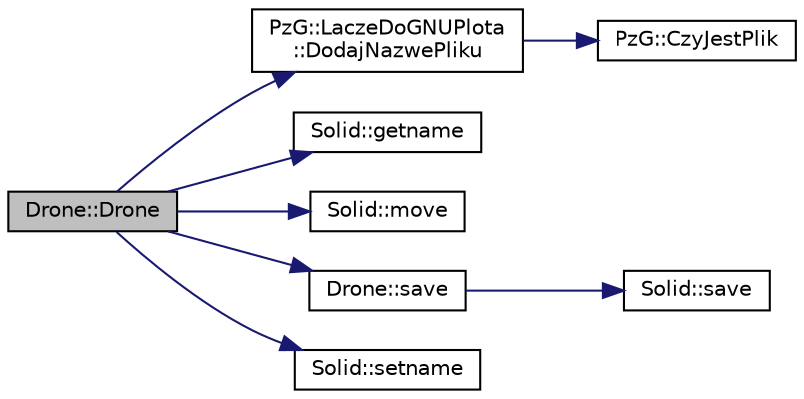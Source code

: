 digraph "Drone::Drone"
{
 // LATEX_PDF_SIZE
  edge [fontname="Helvetica",fontsize="10",labelfontname="Helvetica",labelfontsize="10"];
  node [fontname="Helvetica",fontsize="10",shape=record];
  rankdir="LR";
  Node1 [label="Drone::Drone",height=0.2,width=0.4,color="black", fillcolor="grey75", style="filled", fontcolor="black",tooltip=" "];
  Node1 -> Node2 [color="midnightblue",fontsize="10",style="solid",fontname="Helvetica"];
  Node2 [label="PzG::LaczeDoGNUPlota\l::DodajNazwePliku",height=0.2,width=0.4,color="black", fillcolor="white", style="filled",URL="$class_pz_g_1_1_lacze_do_g_n_u_plota.html#a34bd48f57c0fd69c12bf4127a1cacd8f",tooltip="Dodaje nazwę pliku."];
  Node2 -> Node3 [color="midnightblue",fontsize="10",style="solid",fontname="Helvetica"];
  Node3 [label="PzG::CzyJestPlik",height=0.2,width=0.4,color="black", fillcolor="white", style="filled",URL="$namespace_pz_g.html#ae1ae4d36f66c77879380ba73da8e20e3",tooltip=" "];
  Node1 -> Node4 [color="midnightblue",fontsize="10",style="solid",fontname="Helvetica"];
  Node4 [label="Solid::getname",height=0.2,width=0.4,color="black", fillcolor="white", style="filled",URL="$class_solid.html#a316fee0db8661b2cd0998ff3865ec6c0",tooltip=" "];
  Node1 -> Node5 [color="midnightblue",fontsize="10",style="solid",fontname="Helvetica"];
  Node5 [label="Solid::move",height=0.2,width=0.4,color="black", fillcolor="white", style="filled",URL="$class_solid.html#a3b39581af29120802943a28a5a70bab5",tooltip=" "];
  Node1 -> Node6 [color="midnightblue",fontsize="10",style="solid",fontname="Helvetica"];
  Node6 [label="Drone::save",height=0.2,width=0.4,color="black", fillcolor="white", style="filled",URL="$class_drone.html#a57e15be55850fe3cd661b0008b4f650e",tooltip=" "];
  Node6 -> Node7 [color="midnightblue",fontsize="10",style="solid",fontname="Helvetica"];
  Node7 [label="Solid::save",height=0.2,width=0.4,color="black", fillcolor="white", style="filled",URL="$class_solid.html#ab34e84803e8397bc408fc1b3f9ab3a01",tooltip=" "];
  Node1 -> Node8 [color="midnightblue",fontsize="10",style="solid",fontname="Helvetica"];
  Node8 [label="Solid::setname",height=0.2,width=0.4,color="black", fillcolor="white", style="filled",URL="$class_solid.html#afc2db717aa74a8bb8813b07655c1f2b7",tooltip=" "];
}
